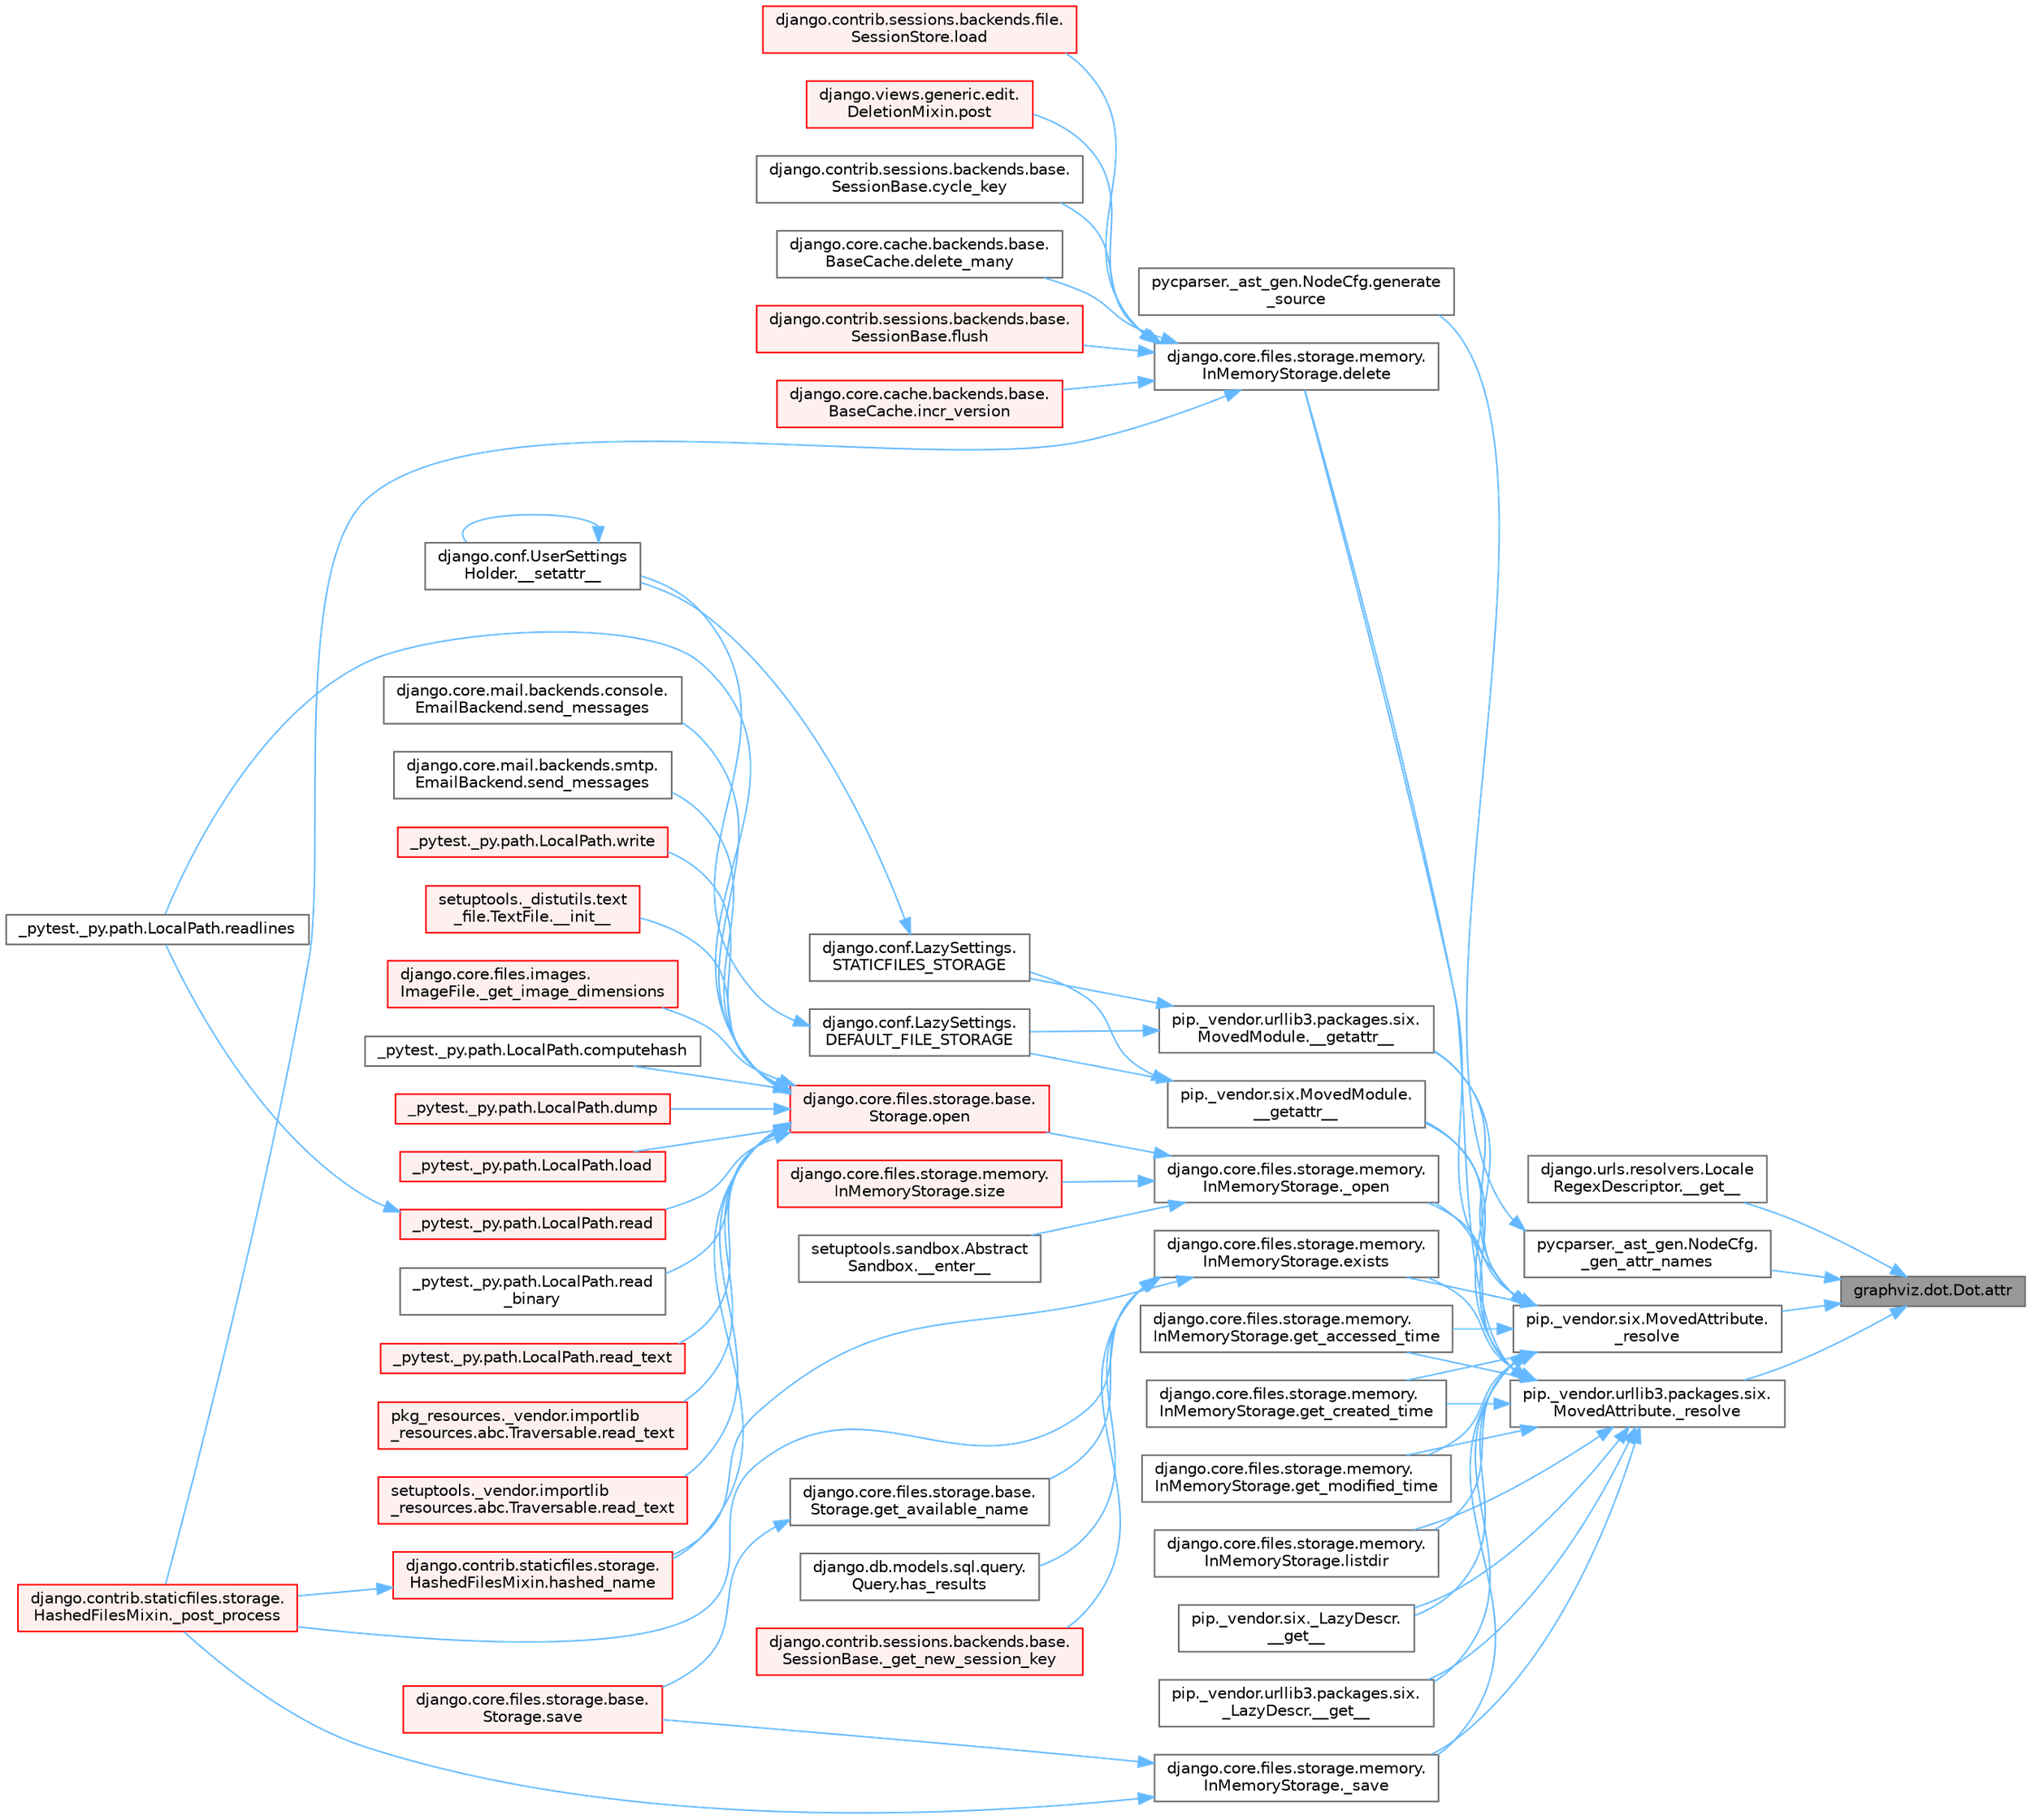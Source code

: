 digraph "graphviz.dot.Dot.attr"
{
 // LATEX_PDF_SIZE
  bgcolor="transparent";
  edge [fontname=Helvetica,fontsize=10,labelfontname=Helvetica,labelfontsize=10];
  node [fontname=Helvetica,fontsize=10,shape=box,height=0.2,width=0.4];
  rankdir="RL";
  Node1 [id="Node000001",label="graphviz.dot.Dot.attr",height=0.2,width=0.4,color="gray40", fillcolor="grey60", style="filled", fontcolor="black",tooltip=" "];
  Node1 -> Node2 [id="edge1_Node000001_Node000002",dir="back",color="steelblue1",style="solid",tooltip=" "];
  Node2 [id="Node000002",label="django.urls.resolvers.Locale\lRegexDescriptor.__get__",height=0.2,width=0.4,color="grey40", fillcolor="white", style="filled",URL="$classdjango_1_1urls_1_1resolvers_1_1_locale_regex_descriptor.html#a8d41437a3151a334ef9e050b13ec5441",tooltip=" "];
  Node1 -> Node3 [id="edge2_Node000001_Node000003",dir="back",color="steelblue1",style="solid",tooltip=" "];
  Node3 [id="Node000003",label="pycparser._ast_gen.NodeCfg.\l_gen_attr_names",height=0.2,width=0.4,color="grey40", fillcolor="white", style="filled",URL="$classpycparser_1_1__ast__gen_1_1_node_cfg.html#af0409e8f9ea11903c680df07b810410d",tooltip=" "];
  Node3 -> Node4 [id="edge3_Node000003_Node000004",dir="back",color="steelblue1",style="solid",tooltip=" "];
  Node4 [id="Node000004",label="pycparser._ast_gen.NodeCfg.generate\l_source",height=0.2,width=0.4,color="grey40", fillcolor="white", style="filled",URL="$classpycparser_1_1__ast__gen_1_1_node_cfg.html#a528e29e939e82b26341b82c7979c84c6",tooltip=" "];
  Node1 -> Node5 [id="edge4_Node000001_Node000005",dir="back",color="steelblue1",style="solid",tooltip=" "];
  Node5 [id="Node000005",label="pip._vendor.six.MovedAttribute.\l_resolve",height=0.2,width=0.4,color="grey40", fillcolor="white", style="filled",URL="$classpip_1_1__vendor_1_1six_1_1_moved_attribute.html#a60cdbd707c7d372e9a6717aaf5ed4ab9",tooltip=" "];
  Node5 -> Node6 [id="edge5_Node000005_Node000006",dir="back",color="steelblue1",style="solid",tooltip=" "];
  Node6 [id="Node000006",label="pip._vendor.six._LazyDescr.\l__get__",height=0.2,width=0.4,color="grey40", fillcolor="white", style="filled",URL="$classpip_1_1__vendor_1_1six_1_1___lazy_descr.html#aeb559285af794a2be524d8e532244a3e",tooltip=" "];
  Node5 -> Node7 [id="edge6_Node000005_Node000007",dir="back",color="steelblue1",style="solid",tooltip=" "];
  Node7 [id="Node000007",label="pip._vendor.urllib3.packages.six.\l_LazyDescr.__get__",height=0.2,width=0.4,color="grey40", fillcolor="white", style="filled",URL="$classpip_1_1__vendor_1_1urllib3_1_1packages_1_1six_1_1___lazy_descr.html#a08ccd0501dd1c57d35df463db038355d",tooltip=" "];
  Node5 -> Node8 [id="edge7_Node000005_Node000008",dir="back",color="steelblue1",style="solid",tooltip=" "];
  Node8 [id="Node000008",label="pip._vendor.six.MovedModule.\l__getattr__",height=0.2,width=0.4,color="grey40", fillcolor="white", style="filled",URL="$classpip_1_1__vendor_1_1six_1_1_moved_module.html#ad2bf351fe6c3416415ff493b079f151f",tooltip=" "];
  Node8 -> Node9 [id="edge8_Node000008_Node000009",dir="back",color="steelblue1",style="solid",tooltip=" "];
  Node9 [id="Node000009",label="django.conf.LazySettings.\lDEFAULT_FILE_STORAGE",height=0.2,width=0.4,color="grey40", fillcolor="white", style="filled",URL="$classdjango_1_1conf_1_1_lazy_settings.html#a262999dfae4088a806facff7288a28b2",tooltip=" "];
  Node9 -> Node10 [id="edge9_Node000009_Node000010",dir="back",color="steelblue1",style="solid",tooltip=" "];
  Node10 [id="Node000010",label="django.conf.UserSettings\lHolder.__setattr__",height=0.2,width=0.4,color="grey40", fillcolor="white", style="filled",URL="$classdjango_1_1conf_1_1_user_settings_holder.html#ab7fbd1f7ca5be36af1f08f8cc543bd40",tooltip=" "];
  Node10 -> Node10 [id="edge10_Node000010_Node000010",dir="back",color="steelblue1",style="solid",tooltip=" "];
  Node8 -> Node11 [id="edge11_Node000008_Node000011",dir="back",color="steelblue1",style="solid",tooltip=" "];
  Node11 [id="Node000011",label="django.conf.LazySettings.\lSTATICFILES_STORAGE",height=0.2,width=0.4,color="grey40", fillcolor="white", style="filled",URL="$classdjango_1_1conf_1_1_lazy_settings.html#acf7e82a80fdd6a53ad31cd5f784aaaf7",tooltip=" "];
  Node11 -> Node10 [id="edge12_Node000011_Node000010",dir="back",color="steelblue1",style="solid",tooltip=" "];
  Node5 -> Node12 [id="edge13_Node000005_Node000012",dir="back",color="steelblue1",style="solid",tooltip=" "];
  Node12 [id="Node000012",label="pip._vendor.urllib3.packages.six.\lMovedModule.__getattr__",height=0.2,width=0.4,color="grey40", fillcolor="white", style="filled",URL="$classpip_1_1__vendor_1_1urllib3_1_1packages_1_1six_1_1_moved_module.html#a1414bffd7708660d8ed9a5687347d0bc",tooltip=" "];
  Node12 -> Node9 [id="edge14_Node000012_Node000009",dir="back",color="steelblue1",style="solid",tooltip=" "];
  Node12 -> Node11 [id="edge15_Node000012_Node000011",dir="back",color="steelblue1",style="solid",tooltip=" "];
  Node5 -> Node13 [id="edge16_Node000005_Node000013",dir="back",color="steelblue1",style="solid",tooltip=" "];
  Node13 [id="Node000013",label="django.core.files.storage.memory.\lInMemoryStorage._open",height=0.2,width=0.4,color="grey40", fillcolor="white", style="filled",URL="$classdjango_1_1core_1_1files_1_1storage_1_1memory_1_1_in_memory_storage.html#a231590e7e3409983dc531aeb9708daeb",tooltip=" "];
  Node13 -> Node14 [id="edge17_Node000013_Node000014",dir="back",color="steelblue1",style="solid",tooltip=" "];
  Node14 [id="Node000014",label="setuptools.sandbox.Abstract\lSandbox.__enter__",height=0.2,width=0.4,color="grey40", fillcolor="white", style="filled",URL="$classsetuptools_1_1sandbox_1_1_abstract_sandbox.html#a0c1352f28a213e8b8bef379bba71b4fe",tooltip=" "];
  Node13 -> Node15 [id="edge18_Node000013_Node000015",dir="back",color="steelblue1",style="solid",tooltip=" "];
  Node15 [id="Node000015",label="django.core.files.storage.base.\lStorage.open",height=0.2,width=0.4,color="red", fillcolor="#FFF0F0", style="filled",URL="$classdjango_1_1core_1_1files_1_1storage_1_1base_1_1_storage.html#a83f5a2f19c0564c4a1732f88b32c4b49",tooltip=" "];
  Node15 -> Node16 [id="edge19_Node000015_Node000016",dir="back",color="steelblue1",style="solid",tooltip=" "];
  Node16 [id="Node000016",label="setuptools._distutils.text\l_file.TextFile.__init__",height=0.2,width=0.4,color="red", fillcolor="#FFF0F0", style="filled",URL="$classsetuptools_1_1__distutils_1_1text__file_1_1_text_file.html#aeb26f34e394b4e658295391382cc8813",tooltip=" "];
  Node15 -> Node48 [id="edge20_Node000015_Node000048",dir="back",color="steelblue1",style="solid",tooltip=" "];
  Node48 [id="Node000048",label="django.core.files.images.\lImageFile._get_image_dimensions",height=0.2,width=0.4,color="red", fillcolor="#FFF0F0", style="filled",URL="$classdjango_1_1core_1_1files_1_1images_1_1_image_file.html#a2832e2235f63c851f4652a4ea59ec924",tooltip=" "];
  Node15 -> Node111 [id="edge21_Node000015_Node000111",dir="back",color="steelblue1",style="solid",tooltip=" "];
  Node111 [id="Node000111",label="_pytest._py.path.LocalPath.computehash",height=0.2,width=0.4,color="grey40", fillcolor="white", style="filled",URL="$class__pytest_1_1__py_1_1path_1_1_local_path.html#aa82d067bed26e6655d315d858254160b",tooltip=" "];
  Node15 -> Node112 [id="edge22_Node000015_Node000112",dir="back",color="steelblue1",style="solid",tooltip=" "];
  Node112 [id="Node000112",label="_pytest._py.path.LocalPath.dump",height=0.2,width=0.4,color="red", fillcolor="#FFF0F0", style="filled",URL="$class__pytest_1_1__py_1_1path_1_1_local_path.html#a2f45e7b54f2823ed6746a19107ae68b4",tooltip=" "];
  Node15 -> Node114 [id="edge23_Node000015_Node000114",dir="back",color="steelblue1",style="solid",tooltip=" "];
  Node114 [id="Node000114",label="django.contrib.staticfiles.storage.\lHashedFilesMixin.hashed_name",height=0.2,width=0.4,color="red", fillcolor="#FFF0F0", style="filled",URL="$classdjango_1_1contrib_1_1staticfiles_1_1storage_1_1_hashed_files_mixin.html#aa30283e5d1a2177cf975b44ae95e45e4",tooltip=" "];
  Node114 -> Node61 [id="edge24_Node000114_Node000061",dir="back",color="steelblue1",style="solid",tooltip=" "];
  Node61 [id="Node000061",label="django.contrib.staticfiles.storage.\lHashedFilesMixin._post_process",height=0.2,width=0.4,color="red", fillcolor="#FFF0F0", style="filled",URL="$classdjango_1_1contrib_1_1staticfiles_1_1storage_1_1_hashed_files_mixin.html#aa0c820223a4e686edd5d2c333d5a9336",tooltip=" "];
  Node15 -> Node118 [id="edge25_Node000015_Node000118",dir="back",color="steelblue1",style="solid",tooltip=" "];
  Node118 [id="Node000118",label="_pytest._py.path.LocalPath.load",height=0.2,width=0.4,color="red", fillcolor="#FFF0F0", style="filled",URL="$class__pytest_1_1__py_1_1path_1_1_local_path.html#a284b118886fe9a033c146647826faf72",tooltip=" "];
  Node15 -> Node809 [id="edge26_Node000015_Node000809",dir="back",color="steelblue1",style="solid",tooltip=" "];
  Node809 [id="Node000809",label="_pytest._py.path.LocalPath.read",height=0.2,width=0.4,color="red", fillcolor="#FFF0F0", style="filled",URL="$class__pytest_1_1__py_1_1path_1_1_local_path.html#a8640b65f715ce8a258379deb78a68fd8",tooltip=" "];
  Node809 -> Node811 [id="edge27_Node000809_Node000811",dir="back",color="steelblue1",style="solid",tooltip=" "];
  Node811 [id="Node000811",label="_pytest._py.path.LocalPath.readlines",height=0.2,width=0.4,color="grey40", fillcolor="white", style="filled",URL="$class__pytest_1_1__py_1_1path_1_1_local_path.html#ab4ae86092b85919c6d43e793d049c3b3",tooltip=" "];
  Node15 -> Node815 [id="edge28_Node000015_Node000815",dir="back",color="steelblue1",style="solid",tooltip=" "];
  Node815 [id="Node000815",label="_pytest._py.path.LocalPath.read\l_binary",height=0.2,width=0.4,color="grey40", fillcolor="white", style="filled",URL="$class__pytest_1_1__py_1_1path_1_1_local_path.html#adc47986c47c70f2b5889b85af157cd59",tooltip=" "];
  Node15 -> Node816 [id="edge29_Node000015_Node000816",dir="back",color="steelblue1",style="solid",tooltip=" "];
  Node816 [id="Node000816",label="_pytest._py.path.LocalPath.read_text",height=0.2,width=0.4,color="red", fillcolor="#FFF0F0", style="filled",URL="$class__pytest_1_1__py_1_1path_1_1_local_path.html#aea3efa14b998c32e27f6604263858398",tooltip=" "];
  Node15 -> Node1085 [id="edge30_Node000015_Node001085",dir="back",color="steelblue1",style="solid",tooltip=" "];
  Node1085 [id="Node001085",label="pkg_resources._vendor.importlib\l_resources.abc.Traversable.read_text",height=0.2,width=0.4,color="red", fillcolor="#FFF0F0", style="filled",URL="$classpkg__resources_1_1__vendor_1_1importlib__resources_1_1abc_1_1_traversable.html#a2fa0982edeea4b5f1a38953c1d81f10b",tooltip=" "];
  Node15 -> Node1333 [id="edge31_Node000015_Node001333",dir="back",color="steelblue1",style="solid",tooltip=" "];
  Node1333 [id="Node001333",label="setuptools._vendor.importlib\l_resources.abc.Traversable.read_text",height=0.2,width=0.4,color="red", fillcolor="#FFF0F0", style="filled",URL="$classsetuptools_1_1__vendor_1_1importlib__resources_1_1abc_1_1_traversable.html#aee408e70fdcc58915b97b67f3dd981a3",tooltip=" "];
  Node15 -> Node811 [id="edge32_Node000015_Node000811",dir="back",color="steelblue1",style="solid",tooltip=" "];
  Node15 -> Node1334 [id="edge33_Node000015_Node001334",dir="back",color="steelblue1",style="solid",tooltip=" "];
  Node1334 [id="Node001334",label="django.core.mail.backends.console.\lEmailBackend.send_messages",height=0.2,width=0.4,color="grey40", fillcolor="white", style="filled",URL="$classdjango_1_1core_1_1mail_1_1backends_1_1console_1_1_email_backend.html#ae3c7f922df87a228638e98cbb97a3deb",tooltip=" "];
  Node15 -> Node1335 [id="edge34_Node000015_Node001335",dir="back",color="steelblue1",style="solid",tooltip=" "];
  Node1335 [id="Node001335",label="django.core.mail.backends.smtp.\lEmailBackend.send_messages",height=0.2,width=0.4,color="grey40", fillcolor="white", style="filled",URL="$classdjango_1_1core_1_1mail_1_1backends_1_1smtp_1_1_email_backend.html#a0d829964e867581b24047266e5c3dca6",tooltip=" "];
  Node15 -> Node1336 [id="edge35_Node000015_Node001336",dir="back",color="steelblue1",style="solid",tooltip=" "];
  Node1336 [id="Node001336",label="_pytest._py.path.LocalPath.write",height=0.2,width=0.4,color="red", fillcolor="#FFF0F0", style="filled",URL="$class__pytest_1_1__py_1_1path_1_1_local_path.html#a8f782fcf3e7b991a42259724f3d25de2",tooltip=" "];
  Node13 -> Node1365 [id="edge36_Node000013_Node001365",dir="back",color="steelblue1",style="solid",tooltip=" "];
  Node1365 [id="Node001365",label="django.core.files.storage.memory.\lInMemoryStorage.size",height=0.2,width=0.4,color="red", fillcolor="#FFF0F0", style="filled",URL="$classdjango_1_1core_1_1files_1_1storage_1_1memory_1_1_in_memory_storage.html#ac6691324035626377fb3989472a673be",tooltip=" "];
  Node5 -> Node1536 [id="edge37_Node000005_Node001536",dir="back",color="steelblue1",style="solid",tooltip=" "];
  Node1536 [id="Node001536",label="django.core.files.storage.memory.\lInMemoryStorage._save",height=0.2,width=0.4,color="grey40", fillcolor="white", style="filled",URL="$classdjango_1_1core_1_1files_1_1storage_1_1memory_1_1_in_memory_storage.html#a7f1936a7fe1a8aab234e7774245d0ca3",tooltip=" "];
  Node1536 -> Node61 [id="edge38_Node001536_Node000061",dir="back",color="steelblue1",style="solid",tooltip=" "];
  Node1536 -> Node564 [id="edge39_Node001536_Node000564",dir="back",color="steelblue1",style="solid",tooltip=" "];
  Node564 [id="Node000564",label="django.core.files.storage.base.\lStorage.save",height=0.2,width=0.4,color="red", fillcolor="#FFF0F0", style="filled",URL="$classdjango_1_1core_1_1files_1_1storage_1_1base_1_1_storage.html#a68e86af8595dbcd63fca177b3dd7d463",tooltip=" "];
  Node5 -> Node1537 [id="edge40_Node000005_Node001537",dir="back",color="steelblue1",style="solid",tooltip=" "];
  Node1537 [id="Node001537",label="django.core.files.storage.memory.\lInMemoryStorage.delete",height=0.2,width=0.4,color="grey40", fillcolor="white", style="filled",URL="$classdjango_1_1core_1_1files_1_1storage_1_1memory_1_1_in_memory_storage.html#aad1b09f1f8cdcfae04f2854ac713be4a",tooltip=" "];
  Node1537 -> Node61 [id="edge41_Node001537_Node000061",dir="back",color="steelblue1",style="solid",tooltip=" "];
  Node1537 -> Node63 [id="edge42_Node001537_Node000063",dir="back",color="steelblue1",style="solid",tooltip=" "];
  Node63 [id="Node000063",label="django.contrib.sessions.backends.base.\lSessionBase.cycle_key",height=0.2,width=0.4,color="grey40", fillcolor="white", style="filled",URL="$classdjango_1_1contrib_1_1sessions_1_1backends_1_1base_1_1_session_base.html#a6955e9bebe4e5b7d463bccfcf9181016",tooltip=" "];
  Node1537 -> Node64 [id="edge43_Node001537_Node000064",dir="back",color="steelblue1",style="solid",tooltip=" "];
  Node64 [id="Node000064",label="django.core.cache.backends.base.\lBaseCache.delete_many",height=0.2,width=0.4,color="grey40", fillcolor="white", style="filled",URL="$classdjango_1_1core_1_1cache_1_1backends_1_1base_1_1_base_cache.html#a560226c6c5f05daec8c96ade18aa752b",tooltip=" "];
  Node1537 -> Node65 [id="edge44_Node001537_Node000065",dir="back",color="steelblue1",style="solid",tooltip=" "];
  Node65 [id="Node000065",label="django.contrib.sessions.backends.base.\lSessionBase.flush",height=0.2,width=0.4,color="red", fillcolor="#FFF0F0", style="filled",URL="$classdjango_1_1contrib_1_1sessions_1_1backends_1_1base_1_1_session_base.html#a915ab38003d5f0be1ce9f849583910bb",tooltip=" "];
  Node1537 -> Node553 [id="edge45_Node001537_Node000553",dir="back",color="steelblue1",style="solid",tooltip=" "];
  Node553 [id="Node000553",label="django.core.cache.backends.base.\lBaseCache.incr_version",height=0.2,width=0.4,color="red", fillcolor="#FFF0F0", style="filled",URL="$classdjango_1_1core_1_1cache_1_1backends_1_1base_1_1_base_cache.html#a3ac7d74ffcfca67e2afee86ecf858b34",tooltip=" "];
  Node1537 -> Node293 [id="edge46_Node001537_Node000293",dir="back",color="steelblue1",style="solid",tooltip=" "];
  Node293 [id="Node000293",label="django.contrib.sessions.backends.file.\lSessionStore.load",height=0.2,width=0.4,color="red", fillcolor="#FFF0F0", style="filled",URL="$classdjango_1_1contrib_1_1sessions_1_1backends_1_1file_1_1_session_store.html#a408fa63512306fbaa7bbb62742f0295f",tooltip=" "];
  Node1537 -> Node555 [id="edge47_Node001537_Node000555",dir="back",color="steelblue1",style="solid",tooltip=" "];
  Node555 [id="Node000555",label="django.views.generic.edit.\lDeletionMixin.post",height=0.2,width=0.4,color="red", fillcolor="#FFF0F0", style="filled",URL="$classdjango_1_1views_1_1generic_1_1edit_1_1_deletion_mixin.html#a93358facc5cc6e84423e8471745b2a68",tooltip=" "];
  Node5 -> Node1538 [id="edge48_Node000005_Node001538",dir="back",color="steelblue1",style="solid",tooltip=" "];
  Node1538 [id="Node001538",label="django.core.files.storage.memory.\lInMemoryStorage.exists",height=0.2,width=0.4,color="grey40", fillcolor="white", style="filled",URL="$classdjango_1_1core_1_1files_1_1storage_1_1memory_1_1_in_memory_storage.html#a0fc0341e2cd9d6dd1d84facce7595070",tooltip=" "];
  Node1538 -> Node547 [id="edge49_Node001538_Node000547",dir="back",color="steelblue1",style="solid",tooltip=" "];
  Node547 [id="Node000547",label="django.contrib.sessions.backends.base.\lSessionBase._get_new_session_key",height=0.2,width=0.4,color="red", fillcolor="#FFF0F0", style="filled",URL="$classdjango_1_1contrib_1_1sessions_1_1backends_1_1base_1_1_session_base.html#aa4fa1e405a4b97410d84bee8c9cf5e65",tooltip=" "];
  Node1538 -> Node61 [id="edge50_Node001538_Node000061",dir="back",color="steelblue1",style="solid",tooltip=" "];
  Node1538 -> Node563 [id="edge51_Node001538_Node000563",dir="back",color="steelblue1",style="solid",tooltip=" "];
  Node563 [id="Node000563",label="django.core.files.storage.base.\lStorage.get_available_name",height=0.2,width=0.4,color="grey40", fillcolor="white", style="filled",URL="$classdjango_1_1core_1_1files_1_1storage_1_1base_1_1_storage.html#a2cd94744363c607f8025623f0b0a6d10",tooltip=" "];
  Node563 -> Node564 [id="edge52_Node000563_Node000564",dir="back",color="steelblue1",style="solid",tooltip=" "];
  Node1538 -> Node621 [id="edge53_Node001538_Node000621",dir="back",color="steelblue1",style="solid",tooltip=" "];
  Node621 [id="Node000621",label="django.db.models.sql.query.\lQuery.has_results",height=0.2,width=0.4,color="grey40", fillcolor="white", style="filled",URL="$classdjango_1_1db_1_1models_1_1sql_1_1query_1_1_query.html#a50f87eab8046ac532fe77593491da050",tooltip=" "];
  Node1538 -> Node114 [id="edge54_Node001538_Node000114",dir="back",color="steelblue1",style="solid",tooltip=" "];
  Node5 -> Node1539 [id="edge55_Node000005_Node001539",dir="back",color="steelblue1",style="solid",tooltip=" "];
  Node1539 [id="Node001539",label="django.core.files.storage.memory.\lInMemoryStorage.get_accessed_time",height=0.2,width=0.4,color="grey40", fillcolor="white", style="filled",URL="$classdjango_1_1core_1_1files_1_1storage_1_1memory_1_1_in_memory_storage.html#a656b78d5ae4619c1a0ea65ea1e564faf",tooltip=" "];
  Node5 -> Node1540 [id="edge56_Node000005_Node001540",dir="back",color="steelblue1",style="solid",tooltip=" "];
  Node1540 [id="Node001540",label="django.core.files.storage.memory.\lInMemoryStorage.get_created_time",height=0.2,width=0.4,color="grey40", fillcolor="white", style="filled",URL="$classdjango_1_1core_1_1files_1_1storage_1_1memory_1_1_in_memory_storage.html#a25a4a8e53b7499b1208199eae1b8f00f",tooltip=" "];
  Node5 -> Node1541 [id="edge57_Node000005_Node001541",dir="back",color="steelblue1",style="solid",tooltip=" "];
  Node1541 [id="Node001541",label="django.core.files.storage.memory.\lInMemoryStorage.get_modified_time",height=0.2,width=0.4,color="grey40", fillcolor="white", style="filled",URL="$classdjango_1_1core_1_1files_1_1storage_1_1memory_1_1_in_memory_storage.html#a42f8d1a468598fb46a96d17e6dc901e1",tooltip=" "];
  Node5 -> Node1542 [id="edge58_Node000005_Node001542",dir="back",color="steelblue1",style="solid",tooltip=" "];
  Node1542 [id="Node001542",label="django.core.files.storage.memory.\lInMemoryStorage.listdir",height=0.2,width=0.4,color="grey40", fillcolor="white", style="filled",URL="$classdjango_1_1core_1_1files_1_1storage_1_1memory_1_1_in_memory_storage.html#ad08fc235c0580e40566c7ed2557fcd4c",tooltip=" "];
  Node1 -> Node1913 [id="edge59_Node000001_Node001913",dir="back",color="steelblue1",style="solid",tooltip=" "];
  Node1913 [id="Node001913",label="pip._vendor.urllib3.packages.six.\lMovedAttribute._resolve",height=0.2,width=0.4,color="grey40", fillcolor="white", style="filled",URL="$classpip_1_1__vendor_1_1urllib3_1_1packages_1_1six_1_1_moved_attribute.html#a0829a257e906c213c037f0f1cdc08794",tooltip=" "];
  Node1913 -> Node6 [id="edge60_Node001913_Node000006",dir="back",color="steelblue1",style="solid",tooltip=" "];
  Node1913 -> Node7 [id="edge61_Node001913_Node000007",dir="back",color="steelblue1",style="solid",tooltip=" "];
  Node1913 -> Node8 [id="edge62_Node001913_Node000008",dir="back",color="steelblue1",style="solid",tooltip=" "];
  Node1913 -> Node12 [id="edge63_Node001913_Node000012",dir="back",color="steelblue1",style="solid",tooltip=" "];
  Node1913 -> Node13 [id="edge64_Node001913_Node000013",dir="back",color="steelblue1",style="solid",tooltip=" "];
  Node1913 -> Node1536 [id="edge65_Node001913_Node001536",dir="back",color="steelblue1",style="solid",tooltip=" "];
  Node1913 -> Node1537 [id="edge66_Node001913_Node001537",dir="back",color="steelblue1",style="solid",tooltip=" "];
  Node1913 -> Node1538 [id="edge67_Node001913_Node001538",dir="back",color="steelblue1",style="solid",tooltip=" "];
  Node1913 -> Node1539 [id="edge68_Node001913_Node001539",dir="back",color="steelblue1",style="solid",tooltip=" "];
  Node1913 -> Node1540 [id="edge69_Node001913_Node001540",dir="back",color="steelblue1",style="solid",tooltip=" "];
  Node1913 -> Node1541 [id="edge70_Node001913_Node001541",dir="back",color="steelblue1",style="solid",tooltip=" "];
  Node1913 -> Node1542 [id="edge71_Node001913_Node001542",dir="back",color="steelblue1",style="solid",tooltip=" "];
}
